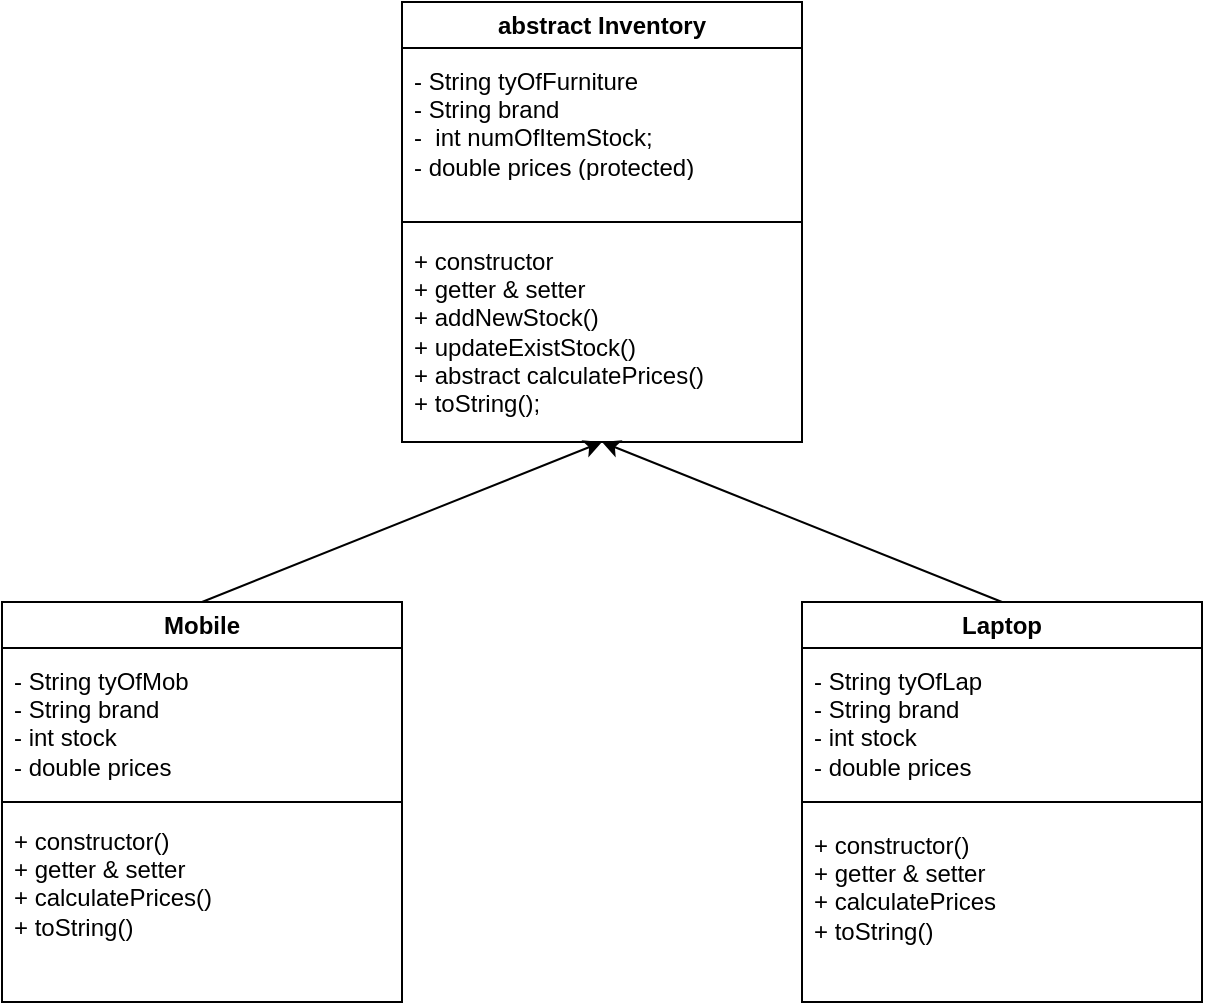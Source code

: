 <mxfile version="24.0.1" type="device">
  <diagram name="Page-1" id="sGXCN3-ji6PJIai1RyU0">
    <mxGraphModel dx="1358" dy="549" grid="1" gridSize="10" guides="1" tooltips="1" connect="1" arrows="1" fold="1" page="1" pageScale="1" pageWidth="827" pageHeight="1169" math="0" shadow="0">
      <root>
        <mxCell id="0" />
        <mxCell id="1" parent="0" />
        <mxCell id="1wI0fY2_XgUoo5-ItiQv-7" value="abstract Inventory" style="swimlane;whiteSpace=wrap;html=1;startSize=23;" vertex="1" parent="1">
          <mxGeometry x="300" y="180" width="200" height="220" as="geometry" />
        </mxCell>
        <mxCell id="1wI0fY2_XgUoo5-ItiQv-9" value="- String tyOfFurniture&lt;div&gt;- String brand&amp;nbsp;&lt;/div&gt;&lt;div&gt;-&amp;nbsp; int numOfItemStock;&lt;div&gt;- double prices&amp;nbsp;&lt;span style=&quot;background-color: initial;&quot;&gt;(protected)&lt;/span&gt;&lt;/div&gt;&lt;/div&gt;" style="text;strokeColor=none;fillColor=none;align=left;verticalAlign=middle;spacingLeft=4;spacingRight=4;overflow=hidden;points=[[0,0.5],[1,0.5]];portConstraint=eastwest;rotatable=0;whiteSpace=wrap;html=1;" vertex="1" parent="1wI0fY2_XgUoo5-ItiQv-7">
          <mxGeometry y="30" width="180" height="60" as="geometry" />
        </mxCell>
        <mxCell id="1wI0fY2_XgUoo5-ItiQv-12" value="&lt;div&gt;+ constructor&lt;/div&gt;+ getter &amp;amp; setter&lt;div&gt;+ addNewStock()&lt;/div&gt;&lt;div&gt;+ updateExistStock()&lt;/div&gt;&lt;div&gt;+ abstract calculatePrices()&lt;br&gt;&lt;div&gt;&lt;div&gt;+ toString();&lt;/div&gt;&lt;/div&gt;&lt;/div&gt;" style="text;strokeColor=none;fillColor=none;align=left;verticalAlign=middle;spacingLeft=4;spacingRight=4;overflow=hidden;points=[[0,0.5],[1,0.5]];portConstraint=eastwest;rotatable=0;whiteSpace=wrap;html=1;" vertex="1" parent="1wI0fY2_XgUoo5-ItiQv-7">
          <mxGeometry y="120" width="190" height="90" as="geometry" />
        </mxCell>
        <mxCell id="1wI0fY2_XgUoo5-ItiQv-15" value="Mobile" style="swimlane;whiteSpace=wrap;html=1;startSize=23;" vertex="1" parent="1">
          <mxGeometry x="100" y="480" width="200" height="200" as="geometry" />
        </mxCell>
        <mxCell id="1wI0fY2_XgUoo5-ItiQv-21" value="- String tyOfMob&lt;div&gt;- String brand&lt;/div&gt;&lt;div&gt;- int stock&lt;/div&gt;&lt;div&gt;- double prices&lt;/div&gt;" style="text;strokeColor=none;fillColor=none;align=left;verticalAlign=middle;spacingLeft=4;spacingRight=4;overflow=hidden;points=[[0,0.5],[1,0.5]];portConstraint=eastwest;rotatable=0;whiteSpace=wrap;html=1;" vertex="1" parent="1wI0fY2_XgUoo5-ItiQv-15">
          <mxGeometry y="30" width="120" height="60" as="geometry" />
        </mxCell>
        <mxCell id="1wI0fY2_XgUoo5-ItiQv-26" value="+ constructor()&lt;div&gt;+ getter &amp;amp; setter&lt;/div&gt;&lt;div&gt;+ calculatePrices()&lt;/div&gt;&lt;div&gt;+ toString()&lt;/div&gt;&lt;div&gt;&lt;br&gt;&lt;/div&gt;" style="text;strokeColor=none;fillColor=none;align=left;verticalAlign=middle;spacingLeft=4;spacingRight=4;overflow=hidden;points=[[0,0.5],[1,0.5]];portConstraint=eastwest;rotatable=0;whiteSpace=wrap;html=1;" vertex="1" parent="1wI0fY2_XgUoo5-ItiQv-15">
          <mxGeometry y="110" width="190" height="70" as="geometry" />
        </mxCell>
        <mxCell id="1wI0fY2_XgUoo5-ItiQv-16" value="Laptop" style="swimlane;whiteSpace=wrap;html=1;startSize=23;" vertex="1" parent="1">
          <mxGeometry x="500" y="480" width="200" height="200" as="geometry" />
        </mxCell>
        <mxCell id="1wI0fY2_XgUoo5-ItiQv-22" value="- String tyOfLap&lt;div&gt;- String brand&lt;/div&gt;&lt;div&gt;- int stock&lt;br&gt;&lt;/div&gt;&lt;div&gt;- double prices&lt;br&gt;&lt;/div&gt;" style="text;strokeColor=none;fillColor=none;align=left;verticalAlign=middle;spacingLeft=4;spacingRight=4;overflow=hidden;points=[[0,0.5],[1,0.5]];portConstraint=eastwest;rotatable=0;whiteSpace=wrap;html=1;" vertex="1" parent="1wI0fY2_XgUoo5-ItiQv-16">
          <mxGeometry y="30" width="120" height="60" as="geometry" />
        </mxCell>
        <mxCell id="1wI0fY2_XgUoo5-ItiQv-27" value="+ constructor()&lt;div&gt;+ getter &amp;amp; setter&lt;/div&gt;&lt;div&gt;+ calculatePrices&lt;br&gt;&lt;/div&gt;&lt;div&gt;+ toString()&lt;/div&gt;&lt;div&gt;&lt;br&gt;&lt;/div&gt;" style="text;strokeColor=none;fillColor=none;align=left;verticalAlign=middle;spacingLeft=4;spacingRight=4;overflow=hidden;points=[[0,0.5],[1,0.5]];portConstraint=eastwest;rotatable=0;whiteSpace=wrap;html=1;" vertex="1" parent="1wI0fY2_XgUoo5-ItiQv-16">
          <mxGeometry y="110" width="190" height="80" as="geometry" />
        </mxCell>
        <mxCell id="1wI0fY2_XgUoo5-ItiQv-17" value="" style="endArrow=classic;html=1;rounded=0;entryX=0.5;entryY=1;entryDx=0;entryDy=0;exitX=0.5;exitY=0;exitDx=0;exitDy=0;" edge="1" parent="1" source="1wI0fY2_XgUoo5-ItiQv-15" target="1wI0fY2_XgUoo5-ItiQv-7">
          <mxGeometry width="50" height="50" relative="1" as="geometry">
            <mxPoint x="210" y="440" as="sourcePoint" />
            <mxPoint x="260" y="390" as="targetPoint" />
          </mxGeometry>
        </mxCell>
        <mxCell id="1wI0fY2_XgUoo5-ItiQv-18" value="" style="endArrow=classic;html=1;rounded=0;entryX=0.5;entryY=1;entryDx=0;entryDy=0;exitX=0.5;exitY=0;exitDx=0;exitDy=0;" edge="1" parent="1" source="1wI0fY2_XgUoo5-ItiQv-16" target="1wI0fY2_XgUoo5-ItiQv-7">
          <mxGeometry width="50" height="50" relative="1" as="geometry">
            <mxPoint x="650" y="510" as="sourcePoint" />
            <mxPoint x="700" y="460" as="targetPoint" />
          </mxGeometry>
        </mxCell>
        <mxCell id="1wI0fY2_XgUoo5-ItiQv-23" value="" style="endArrow=none;html=1;rounded=0;entryX=1;entryY=0.5;entryDx=0;entryDy=0;exitX=0;exitY=0.5;exitDx=0;exitDy=0;" edge="1" parent="1" source="1wI0fY2_XgUoo5-ItiQv-15" target="1wI0fY2_XgUoo5-ItiQv-15">
          <mxGeometry width="50" height="50" relative="1" as="geometry">
            <mxPoint x="100" y="590" as="sourcePoint" />
            <mxPoint x="150" y="540" as="targetPoint" />
          </mxGeometry>
        </mxCell>
        <mxCell id="1wI0fY2_XgUoo5-ItiQv-24" value="" style="endArrow=none;html=1;rounded=0;entryX=1;entryY=0.5;entryDx=0;entryDy=0;" edge="1" parent="1" target="1wI0fY2_XgUoo5-ItiQv-16">
          <mxGeometry width="50" height="50" relative="1" as="geometry">
            <mxPoint x="500" y="580" as="sourcePoint" />
            <mxPoint x="310" y="590" as="targetPoint" />
          </mxGeometry>
        </mxCell>
        <mxCell id="1wI0fY2_XgUoo5-ItiQv-29" value="" style="endArrow=none;html=1;rounded=0;entryX=1;entryY=0.5;entryDx=0;entryDy=0;exitX=0;exitY=0.5;exitDx=0;exitDy=0;" edge="1" parent="1" source="1wI0fY2_XgUoo5-ItiQv-7" target="1wI0fY2_XgUoo5-ItiQv-7">
          <mxGeometry width="50" height="50" relative="1" as="geometry">
            <mxPoint x="210" y="320" as="sourcePoint" />
            <mxPoint x="260" y="270" as="targetPoint" />
          </mxGeometry>
        </mxCell>
      </root>
    </mxGraphModel>
  </diagram>
</mxfile>
